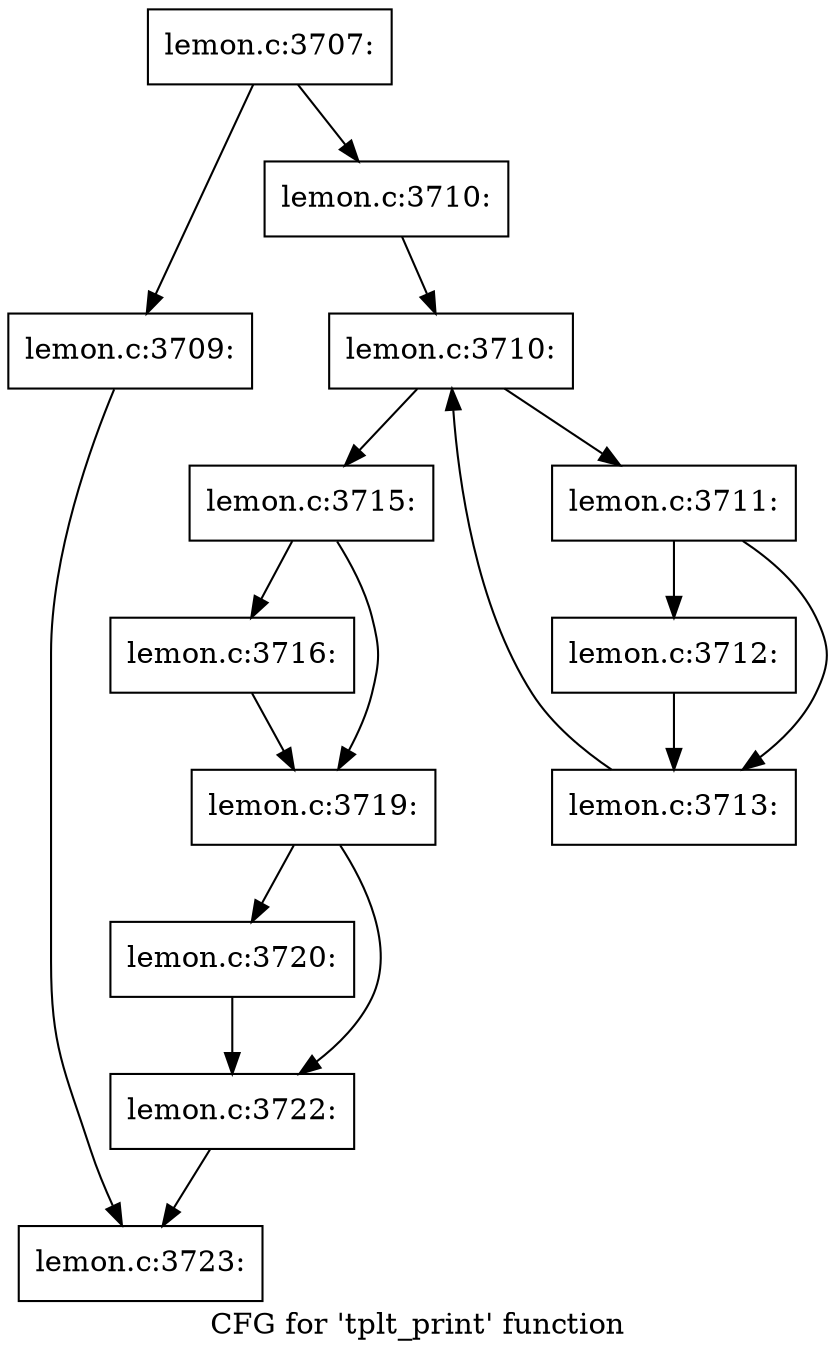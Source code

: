 digraph "CFG for 'tplt_print' function" {
	label="CFG for 'tplt_print' function";

	Node0x5625653abb70 [shape=record,label="{lemon.c:3707:}"];
	Node0x5625653abb70 -> Node0x5625653ad5b0;
	Node0x5625653abb70 -> Node0x5625653ad600;
	Node0x5625653ad5b0 [shape=record,label="{lemon.c:3709:}"];
	Node0x5625653ad5b0 -> Node0x5625653aa1c0;
	Node0x5625653ad600 [shape=record,label="{lemon.c:3710:}"];
	Node0x5625653ad600 -> Node0x5625653ad8b0;
	Node0x5625653ad8b0 [shape=record,label="{lemon.c:3710:}"];
	Node0x5625653ad8b0 -> Node0x5625653ada70;
	Node0x5625653ad8b0 -> Node0x5625653ad930;
	Node0x5625653ada70 [shape=record,label="{lemon.c:3711:}"];
	Node0x5625653ada70 -> Node0x5625653ade50;
	Node0x5625653ada70 -> Node0x5625653adea0;
	Node0x5625653ade50 [shape=record,label="{lemon.c:3712:}"];
	Node0x5625653ade50 -> Node0x5625653adea0;
	Node0x5625653adea0 [shape=record,label="{lemon.c:3713:}"];
	Node0x5625653adea0 -> Node0x5625653ad8b0;
	Node0x5625653ad930 [shape=record,label="{lemon.c:3715:}"];
	Node0x5625653ad930 -> Node0x5625653aea20;
	Node0x5625653ad930 -> Node0x5625653aea70;
	Node0x5625653aea20 [shape=record,label="{lemon.c:3716:}"];
	Node0x5625653aea20 -> Node0x5625653aea70;
	Node0x5625653aea70 [shape=record,label="{lemon.c:3719:}"];
	Node0x5625653aea70 -> Node0x5625653af4f0;
	Node0x5625653aea70 -> Node0x5625653af4a0;
	Node0x5625653af4a0 [shape=record,label="{lemon.c:3720:}"];
	Node0x5625653af4a0 -> Node0x5625653af4f0;
	Node0x5625653af4f0 [shape=record,label="{lemon.c:3722:}"];
	Node0x5625653af4f0 -> Node0x5625653aa1c0;
	Node0x5625653aa1c0 [shape=record,label="{lemon.c:3723:}"];
}
